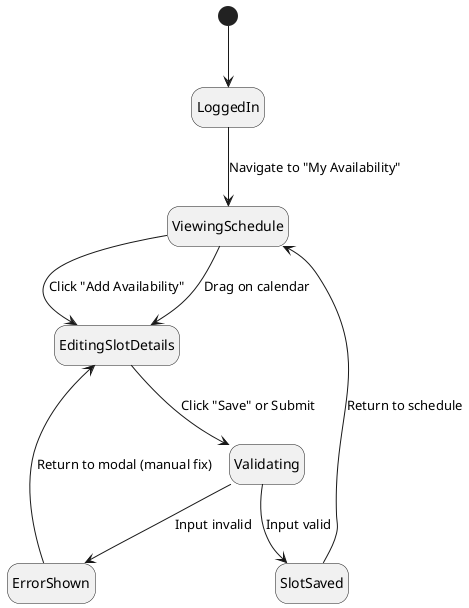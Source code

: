 @startuml
hide empty description

[*] --> LoggedIn

LoggedIn --> ViewingSchedule : Navigate to "My Availability"

ViewingSchedule --> EditingSlotDetails : Click "Add Availability"
ViewingSchedule --> EditingSlotDetails : Drag on calendar

EditingSlotDetails --> Validating : Click "Save" or Submit

Validating --> SlotSaved : Input valid
Validating --> ErrorShown : Input invalid

ErrorShown --> EditingSlotDetails : Return to modal (manual fix)

SlotSaved --> ViewingSchedule : Return to schedule

@enduml
